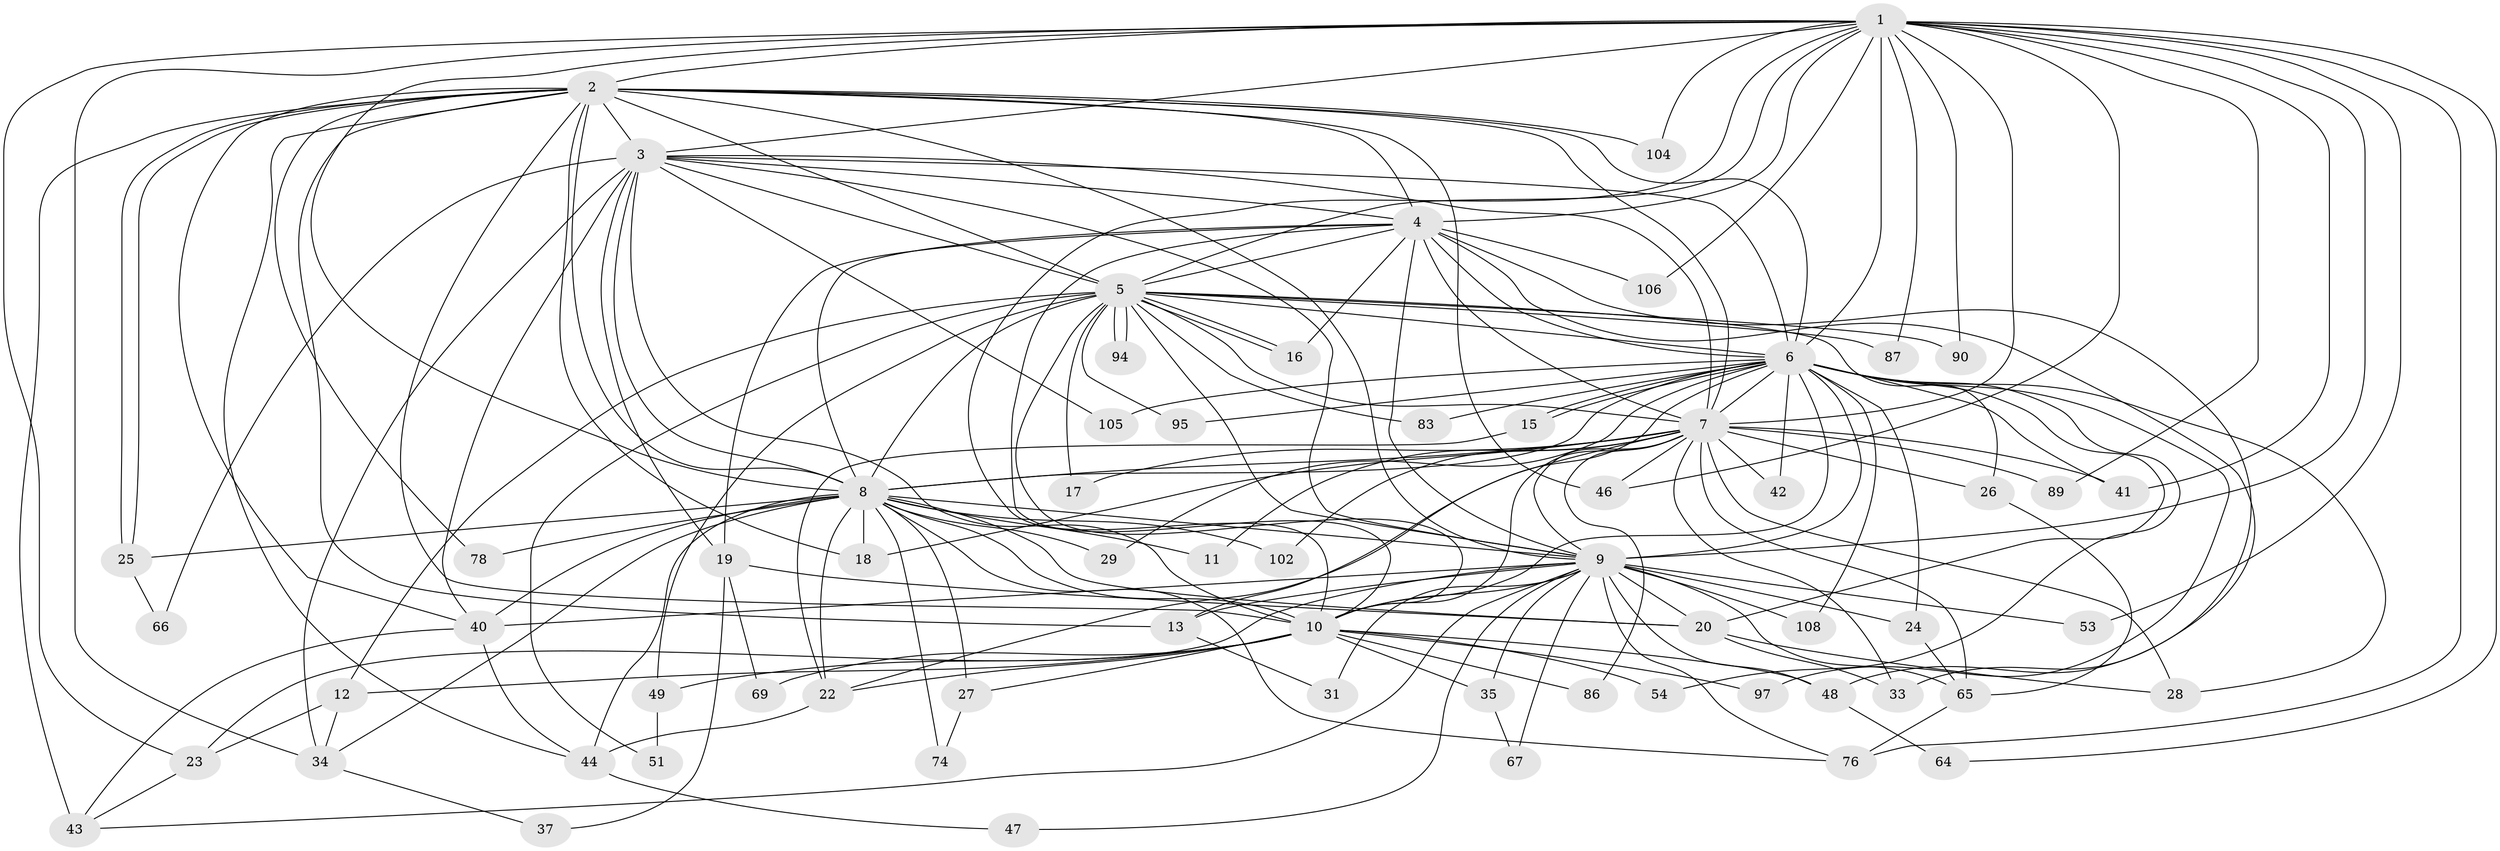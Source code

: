 // original degree distribution, {23: 0.009174311926605505, 20: 0.01834862385321101, 17: 0.009174311926605505, 15: 0.009174311926605505, 24: 0.01834862385321101, 26: 0.009174311926605505, 25: 0.009174311926605505, 21: 0.009174311926605505, 2: 0.5688073394495413, 4: 0.10091743119266056, 6: 0.045871559633027525, 3: 0.1559633027522936, 5: 0.027522935779816515, 7: 0.009174311926605505}
// Generated by graph-tools (version 1.1) at 2025/17/03/04/25 18:17:26]
// undirected, 65 vertices, 181 edges
graph export_dot {
graph [start="1"]
  node [color=gray90,style=filled];
  1;
  2;
  3 [super="+80"];
  4;
  5;
  6;
  7 [super="+72+61"];
  8 [super="+38"];
  9 [super="+56+21+32+85+14+45"];
  10 [super="+68"];
  11;
  12;
  13;
  15;
  16 [super="+109"];
  17;
  18 [super="+92"];
  19;
  20 [super="+79"];
  22 [super="+98+50+57+52"];
  23 [super="+71"];
  24;
  25 [super="+59"];
  26;
  27;
  28 [super="+62"];
  29;
  31;
  33;
  34 [super="+77+36"];
  35;
  37;
  40 [super="+96+100"];
  41 [super="+60"];
  42;
  43 [super="+93+63"];
  44 [super="+55+70"];
  46;
  47;
  48 [super="+58"];
  49 [super="+84"];
  51;
  53;
  54;
  64;
  65 [super="+75"];
  66;
  67;
  69;
  74;
  76 [super="+81"];
  78;
  83;
  86;
  87;
  89;
  90;
  94;
  95;
  97;
  102;
  104;
  105;
  106;
  108;
  1 -- 2;
  1 -- 3;
  1 -- 4;
  1 -- 5;
  1 -- 6;
  1 -- 7;
  1 -- 8;
  1 -- 9;
  1 -- 10;
  1 -- 23;
  1 -- 34 [weight=2];
  1 -- 41 [weight=2];
  1 -- 46;
  1 -- 53;
  1 -- 64;
  1 -- 87;
  1 -- 89;
  1 -- 90;
  1 -- 104;
  1 -- 106;
  1 -- 76;
  2 -- 3;
  2 -- 4;
  2 -- 5;
  2 -- 6;
  2 -- 7;
  2 -- 8;
  2 -- 9 [weight=2];
  2 -- 10;
  2 -- 13;
  2 -- 18;
  2 -- 25;
  2 -- 25;
  2 -- 40;
  2 -- 43;
  2 -- 44;
  2 -- 46;
  2 -- 78;
  2 -- 104;
  3 -- 4;
  3 -- 5;
  3 -- 6;
  3 -- 7;
  3 -- 8 [weight=2];
  3 -- 9 [weight=2];
  3 -- 10 [weight=2];
  3 -- 19;
  3 -- 34;
  3 -- 66;
  3 -- 105;
  3 -- 40;
  4 -- 5;
  4 -- 6;
  4 -- 7;
  4 -- 8;
  4 -- 9 [weight=2];
  4 -- 10;
  4 -- 19;
  4 -- 33;
  4 -- 106;
  4 -- 16;
  4 -- 48;
  5 -- 6;
  5 -- 7;
  5 -- 8 [weight=2];
  5 -- 9;
  5 -- 10;
  5 -- 12;
  5 -- 16;
  5 -- 16;
  5 -- 17;
  5 -- 26;
  5 -- 49 [weight=2];
  5 -- 51;
  5 -- 83;
  5 -- 87;
  5 -- 90;
  5 -- 94;
  5 -- 94;
  5 -- 95;
  6 -- 7;
  6 -- 8;
  6 -- 9 [weight=3];
  6 -- 10;
  6 -- 13;
  6 -- 15;
  6 -- 15;
  6 -- 20;
  6 -- 24;
  6 -- 29;
  6 -- 42;
  6 -- 54;
  6 -- 83;
  6 -- 95;
  6 -- 97;
  6 -- 105;
  6 -- 108;
  6 -- 41;
  6 -- 28;
  7 -- 8;
  7 -- 9 [weight=2];
  7 -- 10;
  7 -- 11;
  7 -- 17;
  7 -- 22 [weight=2];
  7 -- 26;
  7 -- 28;
  7 -- 41;
  7 -- 42;
  7 -- 65;
  7 -- 86;
  7 -- 89;
  7 -- 102;
  7 -- 33;
  7 -- 46;
  7 -- 18;
  8 -- 9 [weight=3];
  8 -- 10;
  8 -- 11;
  8 -- 18;
  8 -- 27 [weight=2];
  8 -- 29;
  8 -- 40;
  8 -- 74;
  8 -- 78;
  8 -- 102;
  8 -- 25;
  8 -- 34;
  8 -- 76;
  8 -- 22 [weight=2];
  8 -- 44;
  8 -- 20;
  9 -- 10 [weight=2];
  9 -- 24;
  9 -- 53;
  9 -- 67;
  9 -- 20;
  9 -- 43;
  9 -- 48;
  9 -- 65;
  9 -- 35;
  9 -- 40;
  9 -- 108;
  9 -- 13;
  9 -- 47;
  9 -- 23;
  9 -- 31;
  9 -- 76;
  10 -- 12;
  10 -- 22;
  10 -- 27;
  10 -- 35;
  10 -- 48;
  10 -- 49;
  10 -- 54;
  10 -- 69;
  10 -- 86;
  10 -- 97;
  12 -- 23;
  12 -- 34;
  13 -- 31;
  15 -- 22;
  19 -- 20;
  19 -- 37;
  19 -- 69;
  20 -- 28;
  20 -- 33;
  22 -- 44;
  23 -- 43;
  24 -- 65;
  25 -- 66;
  26 -- 65;
  27 -- 74;
  34 -- 37;
  35 -- 67;
  40 -- 44;
  40 -- 43;
  44 -- 47;
  48 -- 64;
  49 -- 51;
  65 -- 76;
}
